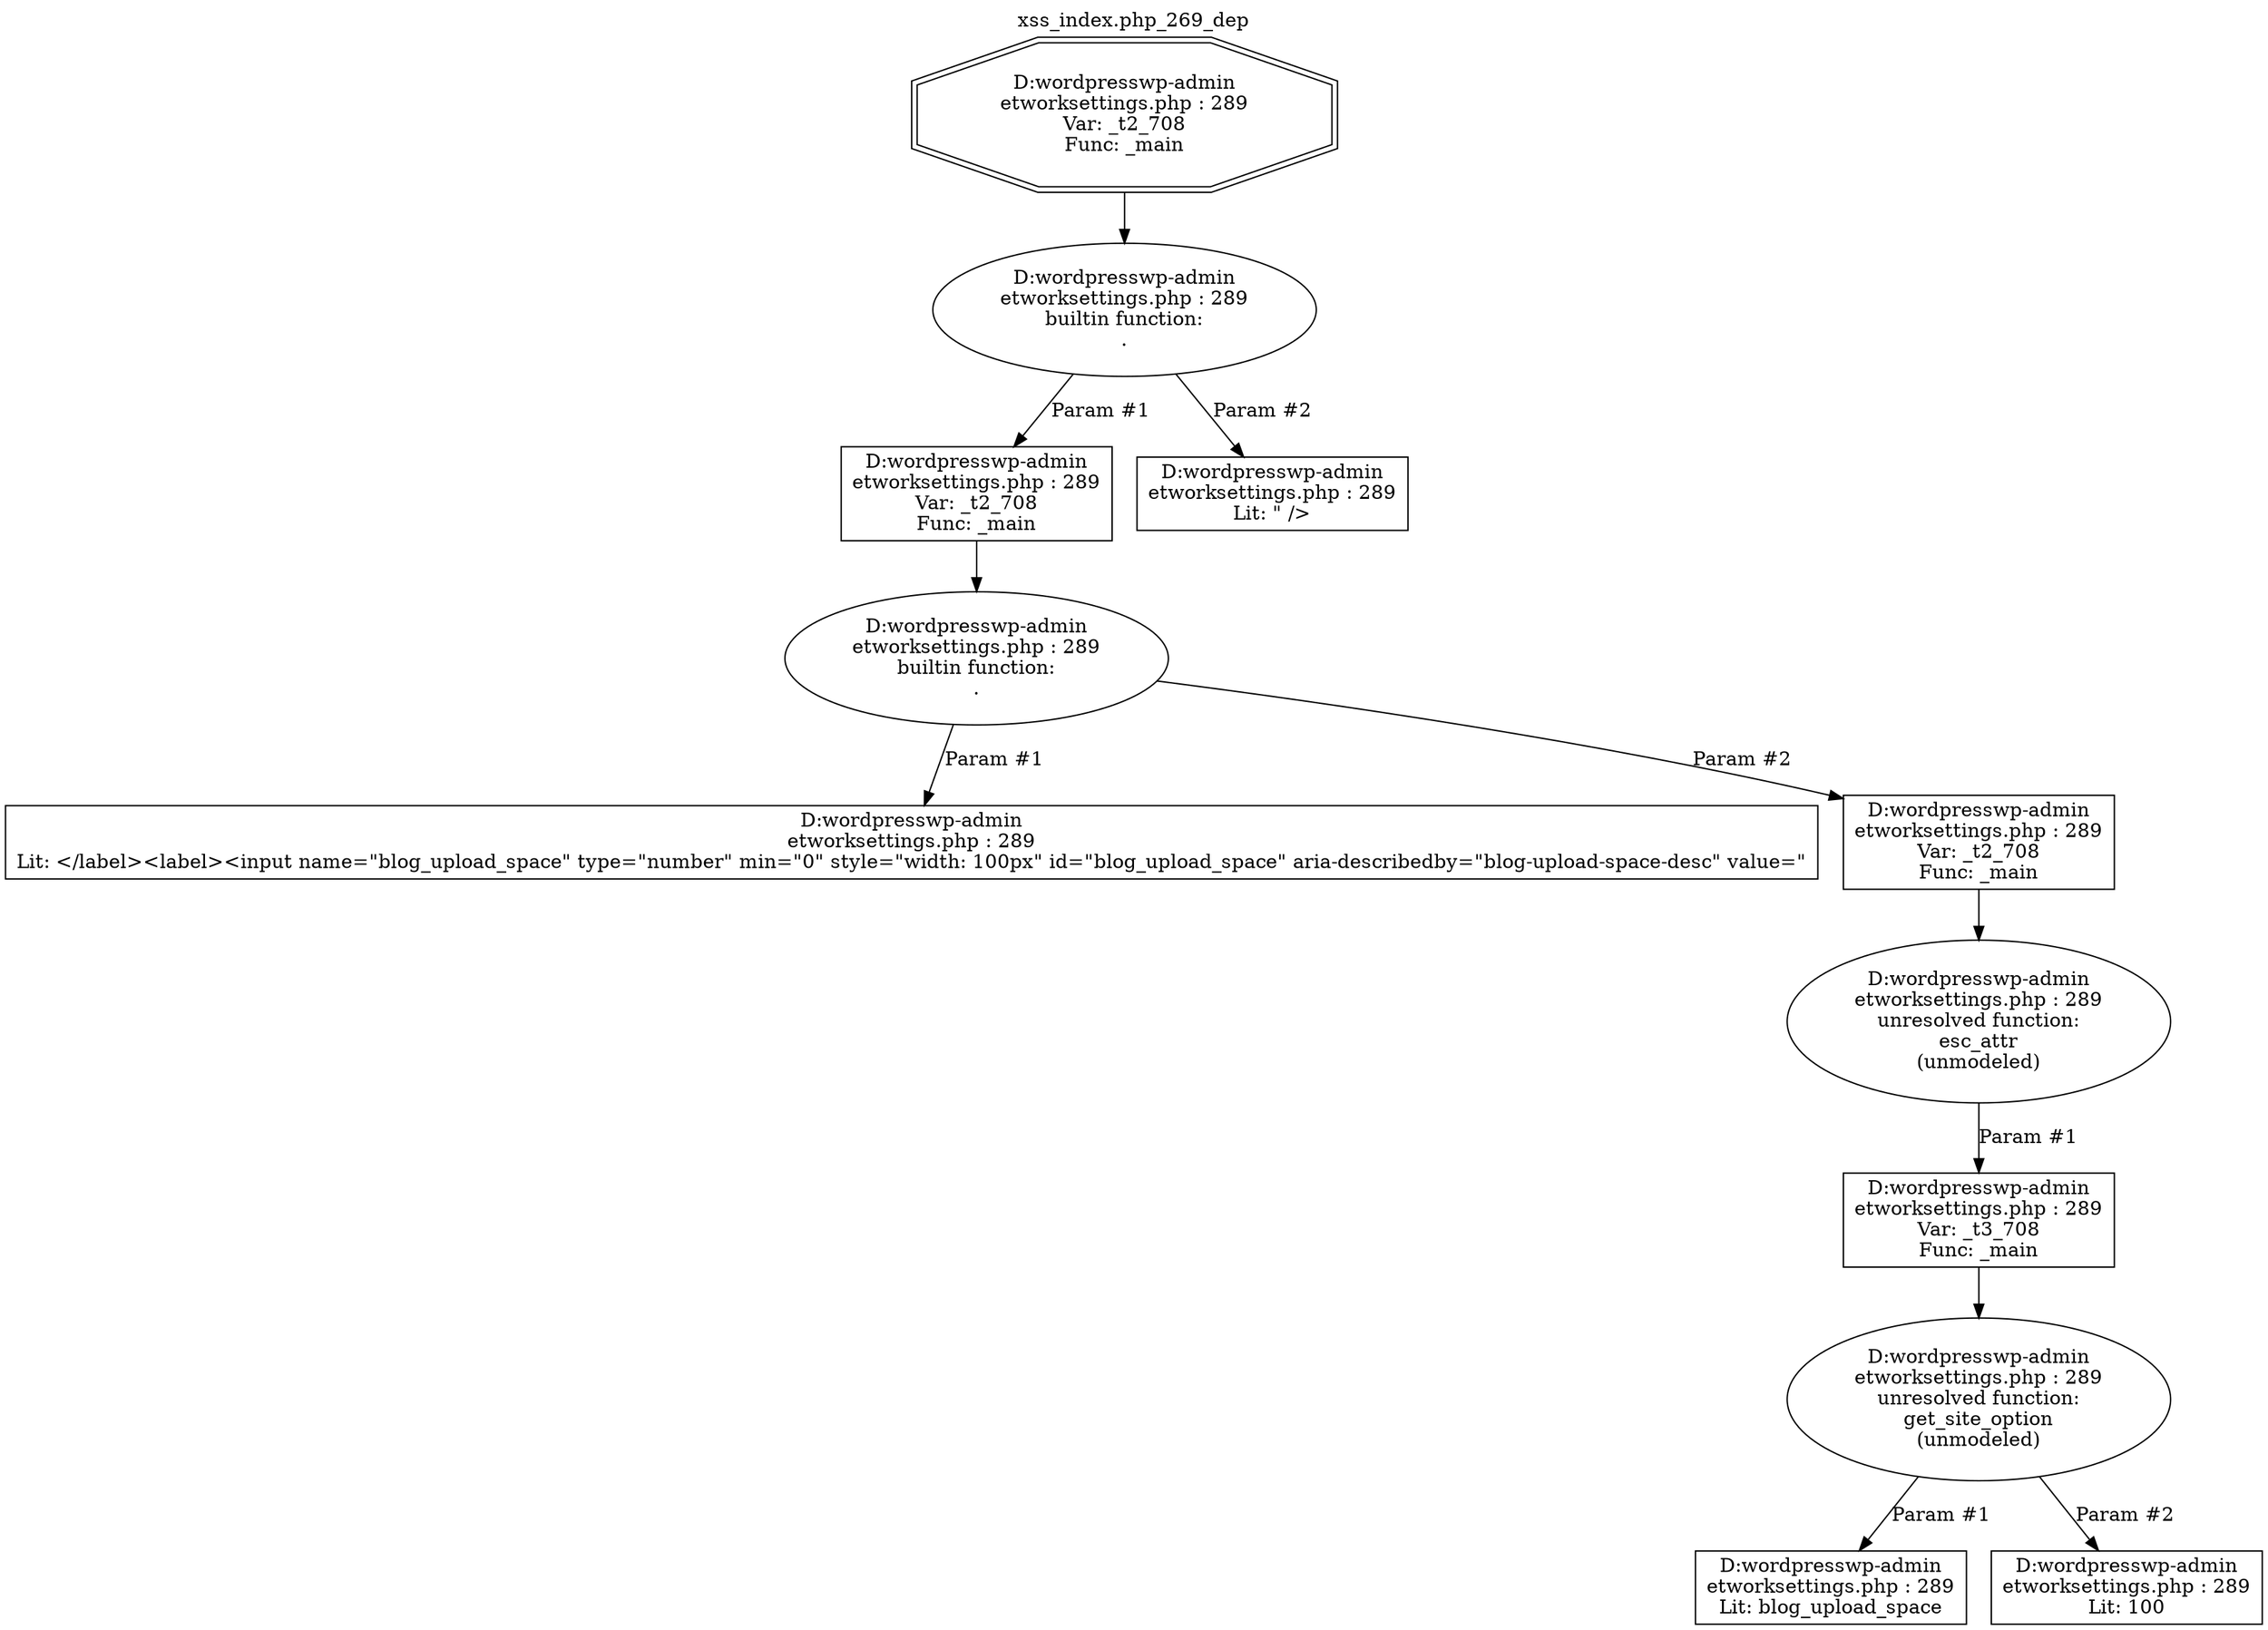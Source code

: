 digraph cfg {
  label="xss_index.php_269_dep";
  labelloc=t;
  n1 [shape=doubleoctagon, label="D:\wordpress\wp-admin\network\settings.php : 289\nVar: _t2_708\nFunc: _main\n"];
  n2 [shape=ellipse, label="D:\wordpress\wp-admin\network\settings.php : 289\nbuiltin function:\n.\n"];
  n3 [shape=box, label="D:\wordpress\wp-admin\network\settings.php : 289\nVar: _t2_708\nFunc: _main\n"];
  n4 [shape=ellipse, label="D:\wordpress\wp-admin\network\settings.php : 289\nbuiltin function:\n.\n"];
  n5 [shape=box, label="D:\wordpress\wp-admin\network\settings.php : 289\nLit: </label><label><input name=\"blog_upload_space\" type=\"number\" min=\"0\" style=\"width: 100px\" id=\"blog_upload_space\" aria-describedby=\"blog-upload-space-desc\" value=\"\n"];
  n6 [shape=box, label="D:\wordpress\wp-admin\network\settings.php : 289\nVar: _t2_708\nFunc: _main\n"];
  n7 [shape=ellipse, label="D:\wordpress\wp-admin\network\settings.php : 289\nunresolved function:\nesc_attr\n(unmodeled)\n"];
  n8 [shape=box, label="D:\wordpress\wp-admin\network\settings.php : 289\nVar: _t3_708\nFunc: _main\n"];
  n9 [shape=ellipse, label="D:\wordpress\wp-admin\network\settings.php : 289\nunresolved function:\nget_site_option\n(unmodeled)\n"];
  n10 [shape=box, label="D:\wordpress\wp-admin\network\settings.php : 289\nLit: blog_upload_space\n"];
  n11 [shape=box, label="D:\wordpress\wp-admin\network\settings.php : 289\nLit: 100\n"];
  n12 [shape=box, label="D:\wordpress\wp-admin\network\settings.php : 289\nLit: \" />\n"];
  n1 -> n2;
  n3 -> n4;
  n4 -> n5[label="Param #1"];
  n4 -> n6[label="Param #2"];
  n6 -> n7;
  n8 -> n9;
  n9 -> n10[label="Param #1"];
  n9 -> n11[label="Param #2"];
  n7 -> n8[label="Param #1"];
  n2 -> n3[label="Param #1"];
  n2 -> n12[label="Param #2"];
}
